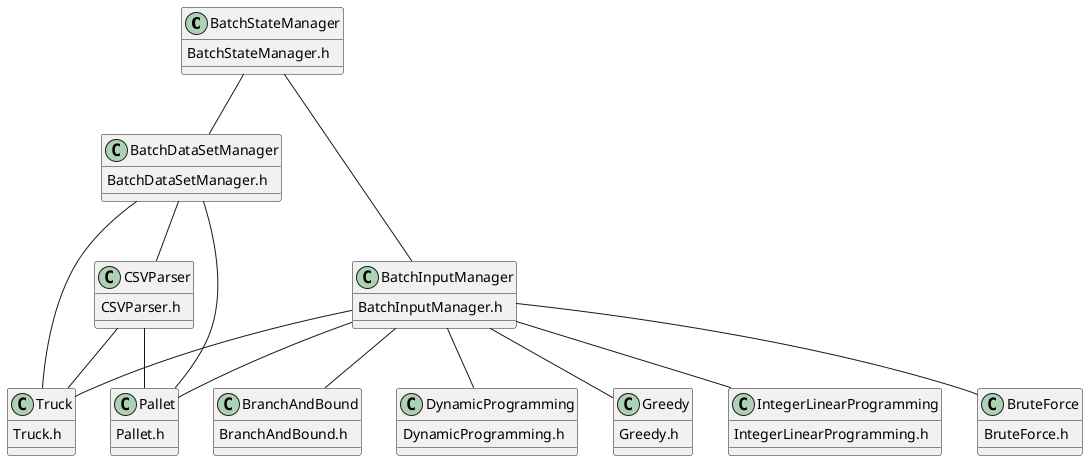 
@startuml
class BatchStateManager {
  BatchStateManager.h
}
class BatchDataSetManager {
  BatchDataSetManager.h
}
class BatchInputManager {
  BatchInputManager.h
}
class CSVParser {
  CSVParser.h
}
class Pallet {
  Pallet.h
}
class Truck {
  Truck.h
}
class BruteForce {
  BruteForce.h
}
class BranchAndBound {
  BranchAndBound.h
}
class DynamicProgramming {
  DynamicProgramming.h
}
class Greedy {
  Greedy.h
}
class IntegerLinearProgramming {
  IntegerLinearProgramming.h
}

BatchStateManager -- BatchDataSetManager
BatchStateManager -- BatchInputManager
BatchDataSetManager -- CSVParser
BatchDataSetManager -- Pallet
BatchDataSetManager -- Truck
BatchInputManager -- BruteForce
BatchInputManager -- BranchAndBound
BatchInputManager -- DynamicProgramming
BatchInputManager -- Greedy
BatchInputManager -- IntegerLinearProgramming
BatchInputManager -- Pallet
BatchInputManager -- Truck
CSVParser -- Pallet
CSVParser -- Truck
@enduml
